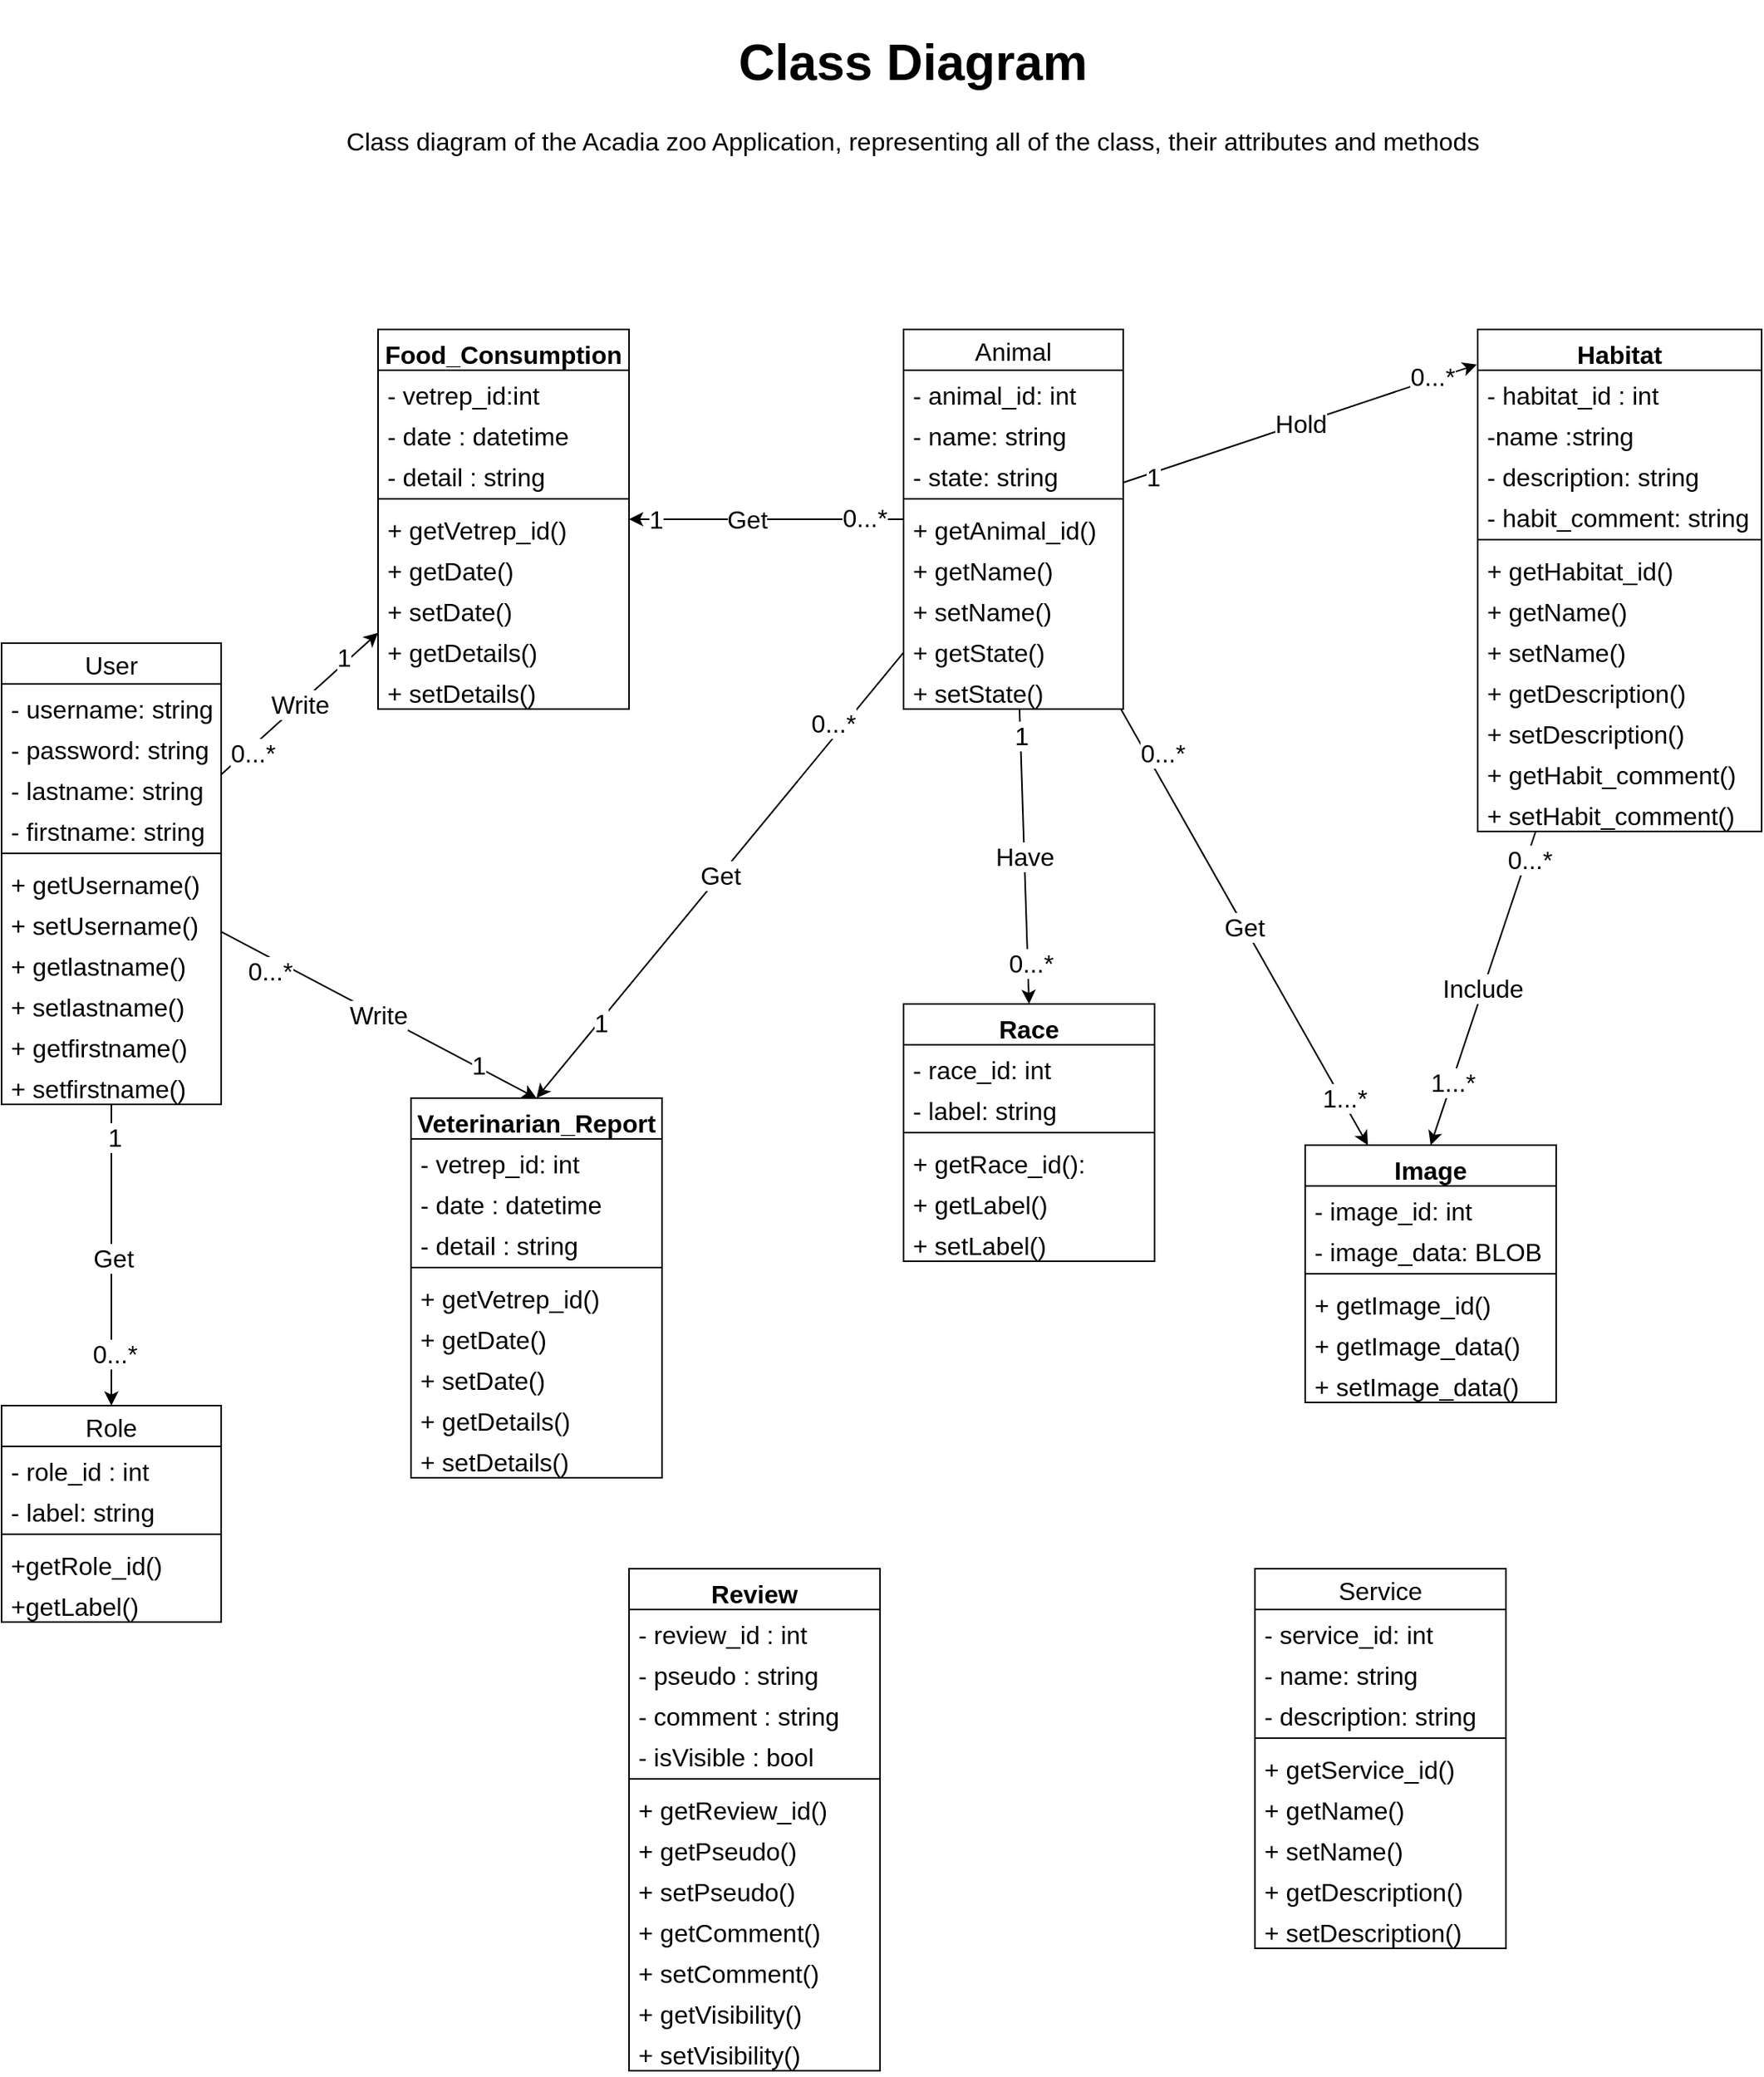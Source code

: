 <mxfile>
    <diagram id="EDCEhyoxelIrrse70MwL" name="Page-1">
        <mxGraphModel dx="1373" dy="917" grid="1" gridSize="10" guides="1" tooltips="1" connect="1" arrows="1" fold="1" page="1" pageScale="1" pageWidth="1169" pageHeight="827" math="0" shadow="0">
            <root>
                <mxCell id="0"/>
                <mxCell id="1" parent="0"/>
                <mxCell id="101" style="edgeStyle=none;html=1;entryX=0.5;entryY=0;entryDx=0;entryDy=0;startArrow=none;startFill=0;endArrow=classic;endFill=1;fontSize=16;" parent="1" source="2" target="14" edge="1">
                    <mxGeometry relative="1" as="geometry"/>
                </mxCell>
                <mxCell id="102" value="&lt;font style=&quot;font-size: 16px;&quot;&gt;Get&lt;/font&gt;" style="edgeLabel;html=1;align=center;verticalAlign=middle;resizable=0;points=[];fontSize=16;" parent="101" vertex="1" connectable="0">
                    <mxGeometry x="0.016" y="1" relative="1" as="geometry">
                        <mxPoint as="offset"/>
                    </mxGeometry>
                </mxCell>
                <mxCell id="124" value="1" style="edgeLabel;html=1;align=center;verticalAlign=middle;resizable=0;points=[];fontSize=16;" parent="101" vertex="1" connectable="0">
                    <mxGeometry x="-0.781" y="2" relative="1" as="geometry">
                        <mxPoint as="offset"/>
                    </mxGeometry>
                </mxCell>
                <mxCell id="125" value="0...*" style="edgeLabel;html=1;align=center;verticalAlign=middle;resizable=0;points=[];fontSize=16;" parent="101" vertex="1" connectable="0">
                    <mxGeometry x="0.649" y="2" relative="1" as="geometry">
                        <mxPoint as="offset"/>
                    </mxGeometry>
                </mxCell>
                <mxCell id="103" value="&lt;font style=&quot;font-size: 16px;&quot;&gt;Write&lt;/font&gt;" style="edgeStyle=none;html=1;entryX=0.5;entryY=0;entryDx=0;entryDy=0;startArrow=none;startFill=0;endArrow=classic;endFill=1;fontSize=16;" parent="1" source="2" target="36" edge="1">
                    <mxGeometry relative="1" as="geometry"/>
                </mxCell>
                <mxCell id="122" value="1" style="edgeLabel;html=1;align=center;verticalAlign=middle;resizable=0;points=[];fontSize=16;" parent="103" vertex="1" connectable="0">
                    <mxGeometry x="0.624" y="1" relative="1" as="geometry">
                        <mxPoint as="offset"/>
                    </mxGeometry>
                </mxCell>
                <mxCell id="123" value="0...*" style="edgeLabel;html=1;align=center;verticalAlign=middle;resizable=0;points=[];fontSize=16;" parent="103" vertex="1" connectable="0">
                    <mxGeometry x="-0.825" y="1" relative="1" as="geometry">
                        <mxPoint x="13" y="16" as="offset"/>
                    </mxGeometry>
                </mxCell>
                <mxCell id="2" value="User" style="swimlane;fontStyle=0;childLayout=stackLayout;horizontal=1;startSize=26;fillColor=none;horizontalStack=0;resizeParent=1;resizeParentMax=0;resizeLast=0;collapsible=1;marginBottom=0;fontSize=16;" parent="1" vertex="1">
                    <mxGeometry x="19" y="420" width="140" height="294" as="geometry"/>
                </mxCell>
                <mxCell id="3" value="- username: string" style="text;strokeColor=none;fillColor=none;align=left;verticalAlign=top;spacingLeft=4;spacingRight=4;overflow=hidden;rotatable=0;points=[[0,0.5],[1,0.5]];portConstraint=eastwest;fontSize=16;" parent="2" vertex="1">
                    <mxGeometry y="26" width="140" height="26" as="geometry"/>
                </mxCell>
                <mxCell id="4" value="- password: string" style="text;strokeColor=none;fillColor=none;align=left;verticalAlign=top;spacingLeft=4;spacingRight=4;overflow=hidden;rotatable=0;points=[[0,0.5],[1,0.5]];portConstraint=eastwest;fontSize=16;" parent="2" vertex="1">
                    <mxGeometry y="52" width="140" height="26" as="geometry"/>
                </mxCell>
                <mxCell id="5" value="- lastname: string" style="text;strokeColor=none;fillColor=none;align=left;verticalAlign=top;spacingLeft=4;spacingRight=4;overflow=hidden;rotatable=0;points=[[0,0.5],[1,0.5]];portConstraint=eastwest;fontSize=16;" parent="2" vertex="1">
                    <mxGeometry y="78" width="140" height="26" as="geometry"/>
                </mxCell>
                <mxCell id="6" value="- firstname: string" style="text;strokeColor=none;fillColor=none;align=left;verticalAlign=top;spacingLeft=4;spacingRight=4;overflow=hidden;rotatable=0;points=[[0,0.5],[1,0.5]];portConstraint=eastwest;fontSize=16;" parent="2" vertex="1">
                    <mxGeometry y="104" width="140" height="26" as="geometry"/>
                </mxCell>
                <mxCell id="7" value="" style="line;strokeWidth=1;fillColor=none;align=left;verticalAlign=middle;spacingTop=-1;spacingLeft=3;spacingRight=3;rotatable=0;labelPosition=right;points=[];portConstraint=eastwest;strokeColor=inherit;fontSize=16;" parent="2" vertex="1">
                    <mxGeometry y="130" width="140" height="8" as="geometry"/>
                </mxCell>
                <mxCell id="8" value="+ getUsername()" style="text;strokeColor=none;fillColor=none;align=left;verticalAlign=top;spacingLeft=4;spacingRight=4;overflow=hidden;rotatable=0;points=[[0,0.5],[1,0.5]];portConstraint=eastwest;fontSize=16;" parent="2" vertex="1">
                    <mxGeometry y="138" width="140" height="26" as="geometry"/>
                </mxCell>
                <mxCell id="9" value="+ setUsername()" style="text;strokeColor=none;fillColor=none;align=left;verticalAlign=top;spacingLeft=4;spacingRight=4;overflow=hidden;rotatable=0;points=[[0,0.5],[1,0.5]];portConstraint=eastwest;fontSize=16;" parent="2" vertex="1">
                    <mxGeometry y="164" width="140" height="26" as="geometry"/>
                </mxCell>
                <mxCell id="10" value="+ getlastname()" style="text;strokeColor=none;fillColor=none;align=left;verticalAlign=top;spacingLeft=4;spacingRight=4;overflow=hidden;rotatable=0;points=[[0,0.5],[1,0.5]];portConstraint=eastwest;fontSize=16;" parent="2" vertex="1">
                    <mxGeometry y="190" width="140" height="26" as="geometry"/>
                </mxCell>
                <mxCell id="11" value="+ setlastname()" style="text;strokeColor=none;fillColor=none;align=left;verticalAlign=top;spacingLeft=4;spacingRight=4;overflow=hidden;rotatable=0;points=[[0,0.5],[1,0.5]];portConstraint=eastwest;fontSize=16;" parent="2" vertex="1">
                    <mxGeometry y="216" width="140" height="26" as="geometry"/>
                </mxCell>
                <mxCell id="12" value="+ getfirstname()" style="text;strokeColor=none;fillColor=none;align=left;verticalAlign=top;spacingLeft=4;spacingRight=4;overflow=hidden;rotatable=0;points=[[0,0.5],[1,0.5]];portConstraint=eastwest;fontSize=16;" parent="2" vertex="1">
                    <mxGeometry y="242" width="140" height="26" as="geometry"/>
                </mxCell>
                <mxCell id="13" value="+ setfirstname()" style="text;strokeColor=none;fillColor=none;align=left;verticalAlign=top;spacingLeft=4;spacingRight=4;overflow=hidden;rotatable=0;points=[[0,0.5],[1,0.5]];portConstraint=eastwest;fontSize=16;" parent="2" vertex="1">
                    <mxGeometry y="268" width="140" height="26" as="geometry"/>
                </mxCell>
                <mxCell id="14" value="Role" style="swimlane;fontStyle=0;childLayout=stackLayout;horizontal=1;startSize=26;fillColor=none;horizontalStack=0;resizeParent=1;resizeParentMax=0;resizeLast=0;collapsible=1;marginBottom=0;fontSize=16;" parent="1" vertex="1">
                    <mxGeometry x="19" y="906" width="140" height="138" as="geometry"/>
                </mxCell>
                <mxCell id="15" value="- role_id : int" style="text;strokeColor=none;fillColor=none;align=left;verticalAlign=top;spacingLeft=4;spacingRight=4;overflow=hidden;rotatable=0;points=[[0,0.5],[1,0.5]];portConstraint=eastwest;fontSize=16;" parent="14" vertex="1">
                    <mxGeometry y="26" width="140" height="26" as="geometry"/>
                </mxCell>
                <mxCell id="16" value="- label: string" style="text;strokeColor=none;fillColor=none;align=left;verticalAlign=top;spacingLeft=4;spacingRight=4;overflow=hidden;rotatable=0;points=[[0,0.5],[1,0.5]];portConstraint=eastwest;fontSize=16;" parent="14" vertex="1">
                    <mxGeometry y="52" width="140" height="26" as="geometry"/>
                </mxCell>
                <mxCell id="18" value="" style="line;strokeWidth=1;fillColor=none;align=left;verticalAlign=middle;spacingTop=-1;spacingLeft=3;spacingRight=3;rotatable=0;labelPosition=right;points=[];portConstraint=eastwest;strokeColor=inherit;fontSize=16;" parent="14" vertex="1">
                    <mxGeometry y="78" width="140" height="8" as="geometry"/>
                </mxCell>
                <mxCell id="30" value="+getRole_id()" style="text;strokeColor=none;fillColor=none;align=left;verticalAlign=top;spacingLeft=4;spacingRight=4;overflow=hidden;rotatable=0;points=[[0,0.5],[1,0.5]];portConstraint=eastwest;fontSize=16;" parent="14" vertex="1">
                    <mxGeometry y="86" width="140" height="26" as="geometry"/>
                </mxCell>
                <mxCell id="19" value="+getLabel()" style="text;strokeColor=none;fillColor=none;align=left;verticalAlign=top;spacingLeft=4;spacingRight=4;overflow=hidden;rotatable=0;points=[[0,0.5],[1,0.5]];portConstraint=eastwest;fontSize=16;" parent="14" vertex="1">
                    <mxGeometry y="112" width="140" height="26" as="geometry"/>
                </mxCell>
                <mxCell id="20" value="Service" style="swimlane;fontStyle=0;childLayout=stackLayout;horizontal=1;startSize=26;fillColor=none;horizontalStack=0;resizeParent=1;resizeParentMax=0;resizeLast=0;collapsible=1;marginBottom=0;fontSize=16;" parent="1" vertex="1">
                    <mxGeometry x="818" y="1010" width="160" height="242" as="geometry"/>
                </mxCell>
                <mxCell id="21" value="- service_id: int" style="text;strokeColor=none;fillColor=none;align=left;verticalAlign=top;spacingLeft=4;spacingRight=4;overflow=hidden;rotatable=0;points=[[0,0.5],[1,0.5]];portConstraint=eastwest;fontSize=16;" parent="20" vertex="1">
                    <mxGeometry y="26" width="160" height="26" as="geometry"/>
                </mxCell>
                <mxCell id="22" value="- name: string" style="text;strokeColor=none;fillColor=none;align=left;verticalAlign=top;spacingLeft=4;spacingRight=4;overflow=hidden;rotatable=0;points=[[0,0.5],[1,0.5]];portConstraint=eastwest;fontSize=16;" parent="20" vertex="1">
                    <mxGeometry y="52" width="160" height="26" as="geometry"/>
                </mxCell>
                <mxCell id="23" value="- description: string" style="text;strokeColor=none;fillColor=none;align=left;verticalAlign=top;spacingLeft=4;spacingRight=4;overflow=hidden;rotatable=0;points=[[0,0.5],[1,0.5]];portConstraint=eastwest;fontSize=16;" parent="20" vertex="1">
                    <mxGeometry y="78" width="160" height="26" as="geometry"/>
                </mxCell>
                <mxCell id="24" value="" style="line;strokeWidth=1;fillColor=none;align=left;verticalAlign=middle;spacingTop=-1;spacingLeft=3;spacingRight=3;rotatable=0;labelPosition=right;points=[];portConstraint=eastwest;strokeColor=inherit;fontSize=16;" parent="20" vertex="1">
                    <mxGeometry y="104" width="160" height="8" as="geometry"/>
                </mxCell>
                <mxCell id="29" value="+ getService_id()" style="text;strokeColor=none;fillColor=none;align=left;verticalAlign=top;spacingLeft=4;spacingRight=4;overflow=hidden;rotatable=0;points=[[0,0.5],[1,0.5]];portConstraint=eastwest;fontSize=16;" parent="20" vertex="1">
                    <mxGeometry y="112" width="160" height="26" as="geometry"/>
                </mxCell>
                <mxCell id="25" value="+ getName()" style="text;strokeColor=none;fillColor=none;align=left;verticalAlign=top;spacingLeft=4;spacingRight=4;overflow=hidden;rotatable=0;points=[[0,0.5],[1,0.5]];portConstraint=eastwest;fontSize=16;" parent="20" vertex="1">
                    <mxGeometry y="138" width="160" height="26" as="geometry"/>
                </mxCell>
                <mxCell id="26" value="+ setName()" style="text;strokeColor=none;fillColor=none;align=left;verticalAlign=top;spacingLeft=4;spacingRight=4;overflow=hidden;rotatable=0;points=[[0,0.5],[1,0.5]];portConstraint=eastwest;fontSize=16;" parent="20" vertex="1">
                    <mxGeometry y="164" width="160" height="26" as="geometry"/>
                </mxCell>
                <mxCell id="27" value="+ getDescription()" style="text;strokeColor=none;fillColor=none;align=left;verticalAlign=top;spacingLeft=4;spacingRight=4;overflow=hidden;rotatable=0;points=[[0,0.5],[1,0.5]];portConstraint=eastwest;fontSize=16;" parent="20" vertex="1">
                    <mxGeometry y="190" width="160" height="26" as="geometry"/>
                </mxCell>
                <mxCell id="28" value="+ setDescription()" style="text;strokeColor=none;fillColor=none;align=left;verticalAlign=top;spacingLeft=4;spacingRight=4;overflow=hidden;rotatable=0;points=[[0,0.5],[1,0.5]];portConstraint=eastwest;fontSize=16;" parent="20" vertex="1">
                    <mxGeometry y="216" width="160" height="26" as="geometry"/>
                </mxCell>
                <mxCell id="104" value="&lt;font style=&quot;font-size: 16px;&quot;&gt;Get&lt;/font&gt;" style="edgeStyle=none;html=1;entryX=0.5;entryY=0;entryDx=0;entryDy=0;startArrow=none;startFill=0;endArrow=classic;endFill=1;fontSize=16;" parent="1" source="32" target="36" edge="1">
                    <mxGeometry relative="1" as="geometry"/>
                </mxCell>
                <mxCell id="120" value="1" style="edgeLabel;html=1;align=center;verticalAlign=middle;resizable=0;points=[];fontSize=16;" parent="104" vertex="1" connectable="0">
                    <mxGeometry x="0.714" y="4" relative="1" as="geometry">
                        <mxPoint x="4" y="-10" as="offset"/>
                    </mxGeometry>
                </mxCell>
                <mxCell id="121" value="0...*" style="edgeLabel;html=1;align=center;verticalAlign=middle;resizable=0;points=[];fontSize=16;" parent="104" vertex="1" connectable="0">
                    <mxGeometry x="-0.683" relative="1" as="geometry">
                        <mxPoint x="-8" as="offset"/>
                    </mxGeometry>
                </mxCell>
                <mxCell id="105" value="Have" style="edgeStyle=none;html=1;entryX=0.5;entryY=0;entryDx=0;entryDy=0;fontSize=16;startArrow=none;startFill=0;endArrow=classic;endFill=1;" parent="1" source="32" target="53" edge="1">
                    <mxGeometry relative="1" as="geometry"/>
                </mxCell>
                <mxCell id="111" value="0...*" style="edgeLabel;html=1;align=center;verticalAlign=middle;resizable=0;points=[];fontSize=16;" parent="105" vertex="1" connectable="0">
                    <mxGeometry x="0.822" y="1" relative="1" as="geometry">
                        <mxPoint y="-10" as="offset"/>
                    </mxGeometry>
                </mxCell>
                <mxCell id="112" value="1" style="edgeLabel;html=1;align=center;verticalAlign=middle;resizable=0;points=[];fontSize=16;" parent="105" vertex="1" connectable="0">
                    <mxGeometry x="-0.88" relative="1" as="geometry">
                        <mxPoint y="5" as="offset"/>
                    </mxGeometry>
                </mxCell>
                <mxCell id="107" value="Hold" style="edgeStyle=none;html=1;entryX=-0.003;entryY=0.07;entryDx=0;entryDy=0;entryPerimeter=0;fontSize=16;startArrow=none;startFill=0;endArrow=classic;endFill=1;" parent="1" source="32" target="65" edge="1">
                    <mxGeometry relative="1" as="geometry"/>
                </mxCell>
                <mxCell id="113" value="0...*" style="edgeLabel;html=1;align=center;verticalAlign=middle;resizable=0;points=[];fontSize=16;" parent="107" vertex="1" connectable="0">
                    <mxGeometry x="0.821" y="-1" relative="1" as="geometry">
                        <mxPoint x="-9" as="offset"/>
                    </mxGeometry>
                </mxCell>
                <mxCell id="114" value="1" style="edgeLabel;html=1;align=center;verticalAlign=middle;resizable=0;points=[];fontSize=16;" parent="107" vertex="1" connectable="0">
                    <mxGeometry x="-0.863" y="-5" relative="1" as="geometry">
                        <mxPoint x="2" y="-3" as="offset"/>
                    </mxGeometry>
                </mxCell>
                <mxCell id="109" value="Get" style="edgeStyle=none;html=1;entryX=0.25;entryY=0;entryDx=0;entryDy=0;fontSize=16;startArrow=none;startFill=0;endArrow=classic;endFill=1;" parent="1" source="32" target="81" edge="1">
                    <mxGeometry relative="1" as="geometry"/>
                </mxCell>
                <mxCell id="118" value="0...*" style="edgeLabel;html=1;align=center;verticalAlign=middle;resizable=0;points=[];fontSize=16;" parent="109" vertex="1" connectable="0">
                    <mxGeometry x="-0.885" y="1" relative="1" as="geometry">
                        <mxPoint x="16" y="12" as="offset"/>
                    </mxGeometry>
                </mxCell>
                <mxCell id="119" value="1...*" style="edgeLabel;html=1;align=center;verticalAlign=middle;resizable=0;points=[];fontSize=16;" parent="109" vertex="1" connectable="0">
                    <mxGeometry x="0.664" y="-2" relative="1" as="geometry">
                        <mxPoint x="13" y="15" as="offset"/>
                    </mxGeometry>
                </mxCell>
                <mxCell id="32" value="Animal" style="swimlane;fontStyle=0;childLayout=stackLayout;horizontal=1;startSize=26;fillColor=none;horizontalStack=0;resizeParent=1;resizeParentMax=0;resizeLast=0;collapsible=1;marginBottom=0;fontSize=16;" parent="1" vertex="1">
                    <mxGeometry x="594" y="220" width="140" height="242" as="geometry"/>
                </mxCell>
                <mxCell id="33" value="- animal_id: int" style="text;strokeColor=none;fillColor=none;align=left;verticalAlign=top;spacingLeft=4;spacingRight=4;overflow=hidden;rotatable=0;points=[[0,0.5],[1,0.5]];portConstraint=eastwest;fontSize=16;" parent="32" vertex="1">
                    <mxGeometry y="26" width="140" height="26" as="geometry"/>
                </mxCell>
                <mxCell id="34" value="- name: string" style="text;strokeColor=none;fillColor=none;align=left;verticalAlign=top;spacingLeft=4;spacingRight=4;overflow=hidden;rotatable=0;points=[[0,0.5],[1,0.5]];portConstraint=eastwest;fontSize=16;" parent="32" vertex="1">
                    <mxGeometry y="52" width="140" height="26" as="geometry"/>
                </mxCell>
                <mxCell id="35" value="- state: string" style="text;strokeColor=none;fillColor=none;align=left;verticalAlign=top;spacingLeft=4;spacingRight=4;overflow=hidden;rotatable=0;points=[[0,0.5],[1,0.5]];portConstraint=eastwest;fontSize=16;" parent="32" vertex="1">
                    <mxGeometry y="78" width="140" height="26" as="geometry"/>
                </mxCell>
                <mxCell id="40" value="" style="line;strokeWidth=1;fillColor=none;align=left;verticalAlign=middle;spacingTop=-1;spacingLeft=3;spacingRight=3;rotatable=0;labelPosition=right;points=[];portConstraint=eastwest;strokeColor=inherit;fontSize=16;" parent="32" vertex="1">
                    <mxGeometry y="104" width="140" height="8" as="geometry"/>
                </mxCell>
                <mxCell id="41" value="+ getAnimal_id()" style="text;strokeColor=none;fillColor=none;align=left;verticalAlign=top;spacingLeft=4;spacingRight=4;overflow=hidden;rotatable=0;points=[[0,0.5],[1,0.5]];portConstraint=eastwest;fontSize=16;" parent="32" vertex="1">
                    <mxGeometry y="112" width="140" height="26" as="geometry"/>
                </mxCell>
                <mxCell id="42" value="+ getName()" style="text;strokeColor=none;fillColor=none;align=left;verticalAlign=top;spacingLeft=4;spacingRight=4;overflow=hidden;rotatable=0;points=[[0,0.5],[1,0.5]];portConstraint=eastwest;fontSize=16;" parent="32" vertex="1">
                    <mxGeometry y="138" width="140" height="26" as="geometry"/>
                </mxCell>
                <mxCell id="43" value="+ setName()" style="text;strokeColor=none;fillColor=none;align=left;verticalAlign=top;spacingLeft=4;spacingRight=4;overflow=hidden;rotatable=0;points=[[0,0.5],[1,0.5]];portConstraint=eastwest;fontSize=16;" parent="32" vertex="1">
                    <mxGeometry y="164" width="140" height="26" as="geometry"/>
                </mxCell>
                <mxCell id="44" value="+ getState()" style="text;strokeColor=none;fillColor=none;align=left;verticalAlign=top;spacingLeft=4;spacingRight=4;overflow=hidden;rotatable=0;points=[[0,0.5],[1,0.5]];portConstraint=eastwest;fontSize=16;" parent="32" vertex="1">
                    <mxGeometry y="190" width="140" height="26" as="geometry"/>
                </mxCell>
                <mxCell id="45" value="+ setState()" style="text;strokeColor=none;fillColor=none;align=left;verticalAlign=top;spacingLeft=4;spacingRight=4;overflow=hidden;rotatable=0;points=[[0,0.5],[1,0.5]];portConstraint=eastwest;fontSize=16;" parent="32" vertex="1">
                    <mxGeometry y="216" width="140" height="26" as="geometry"/>
                </mxCell>
                <mxCell id="36" value="Veterinarian_Report" style="swimlane;fontStyle=1;align=center;verticalAlign=top;childLayout=stackLayout;horizontal=1;startSize=26;horizontalStack=0;resizeParent=1;resizeParentMax=0;resizeLast=0;collapsible=1;marginBottom=0;fontSize=16;" parent="1" vertex="1">
                    <mxGeometry x="280" y="710" width="160" height="242" as="geometry"/>
                </mxCell>
                <mxCell id="37" value="- vetrep_id: int" style="text;strokeColor=none;fillColor=none;align=left;verticalAlign=top;spacingLeft=4;spacingRight=4;overflow=hidden;rotatable=0;points=[[0,0.5],[1,0.5]];portConstraint=eastwest;fontSize=16;" parent="36" vertex="1">
                    <mxGeometry y="26" width="160" height="26" as="geometry"/>
                </mxCell>
                <mxCell id="46" value="- date : datetime" style="text;strokeColor=none;fillColor=none;align=left;verticalAlign=top;spacingLeft=4;spacingRight=4;overflow=hidden;rotatable=0;points=[[0,0.5],[1,0.5]];portConstraint=eastwest;fontSize=16;" parent="36" vertex="1">
                    <mxGeometry y="52" width="160" height="26" as="geometry"/>
                </mxCell>
                <mxCell id="47" value="- detail : string" style="text;strokeColor=none;fillColor=none;align=left;verticalAlign=top;spacingLeft=4;spacingRight=4;overflow=hidden;rotatable=0;points=[[0,0.5],[1,0.5]];portConstraint=eastwest;fontSize=16;" parent="36" vertex="1">
                    <mxGeometry y="78" width="160" height="26" as="geometry"/>
                </mxCell>
                <mxCell id="38" value="" style="line;strokeWidth=1;fillColor=none;align=left;verticalAlign=middle;spacingTop=-1;spacingLeft=3;spacingRight=3;rotatable=0;labelPosition=right;points=[];portConstraint=eastwest;strokeColor=inherit;fontSize=16;" parent="36" vertex="1">
                    <mxGeometry y="104" width="160" height="8" as="geometry"/>
                </mxCell>
                <mxCell id="39" value="+ getVetrep_id()" style="text;strokeColor=none;fillColor=none;align=left;verticalAlign=top;spacingLeft=4;spacingRight=4;overflow=hidden;rotatable=0;points=[[0,0.5],[1,0.5]];portConstraint=eastwest;fontSize=16;" parent="36" vertex="1">
                    <mxGeometry y="112" width="160" height="26" as="geometry"/>
                </mxCell>
                <mxCell id="48" value="+ getDate()" style="text;strokeColor=none;fillColor=none;align=left;verticalAlign=top;spacingLeft=4;spacingRight=4;overflow=hidden;rotatable=0;points=[[0,0.5],[1,0.5]];portConstraint=eastwest;fontSize=16;" parent="36" vertex="1">
                    <mxGeometry y="138" width="160" height="26" as="geometry"/>
                </mxCell>
                <mxCell id="49" value="+ setDate()" style="text;strokeColor=none;fillColor=none;align=left;verticalAlign=top;spacingLeft=4;spacingRight=4;overflow=hidden;rotatable=0;points=[[0,0.5],[1,0.5]];portConstraint=eastwest;fontSize=16;" parent="36" vertex="1">
                    <mxGeometry y="164" width="160" height="26" as="geometry"/>
                </mxCell>
                <mxCell id="50" value="+ getDetails()" style="text;strokeColor=none;fillColor=none;align=left;verticalAlign=top;spacingLeft=4;spacingRight=4;overflow=hidden;rotatable=0;points=[[0,0.5],[1,0.5]];portConstraint=eastwest;fontSize=16;" parent="36" vertex="1">
                    <mxGeometry y="190" width="160" height="26" as="geometry"/>
                </mxCell>
                <mxCell id="51" value="+ setDetails()" style="text;strokeColor=none;fillColor=none;align=left;verticalAlign=top;spacingLeft=4;spacingRight=4;overflow=hidden;rotatable=0;points=[[0,0.5],[1,0.5]];portConstraint=eastwest;fontSize=16;" parent="36" vertex="1">
                    <mxGeometry y="216" width="160" height="26" as="geometry"/>
                </mxCell>
                <mxCell id="53" value="Race" style="swimlane;fontStyle=1;align=center;verticalAlign=top;childLayout=stackLayout;horizontal=1;startSize=26;horizontalStack=0;resizeParent=1;resizeParentMax=0;resizeLast=0;collapsible=1;marginBottom=0;fontSize=16;" parent="1" vertex="1">
                    <mxGeometry x="594" y="650" width="160" height="164" as="geometry"/>
                </mxCell>
                <mxCell id="54" value="- race_id: int" style="text;strokeColor=none;fillColor=none;align=left;verticalAlign=top;spacingLeft=4;spacingRight=4;overflow=hidden;rotatable=0;points=[[0,0.5],[1,0.5]];portConstraint=eastwest;fontSize=16;" parent="53" vertex="1">
                    <mxGeometry y="26" width="160" height="26" as="geometry"/>
                </mxCell>
                <mxCell id="57" value="- label: string" style="text;strokeColor=none;fillColor=none;align=left;verticalAlign=top;spacingLeft=4;spacingRight=4;overflow=hidden;rotatable=0;points=[[0,0.5],[1,0.5]];portConstraint=eastwest;fontSize=16;" parent="53" vertex="1">
                    <mxGeometry y="52" width="160" height="26" as="geometry"/>
                </mxCell>
                <mxCell id="55" value="" style="line;strokeWidth=1;fillColor=none;align=left;verticalAlign=middle;spacingTop=-1;spacingLeft=3;spacingRight=3;rotatable=0;labelPosition=right;points=[];portConstraint=eastwest;strokeColor=inherit;fontSize=16;" parent="53" vertex="1">
                    <mxGeometry y="78" width="160" height="8" as="geometry"/>
                </mxCell>
                <mxCell id="56" value="+ getRace_id(): " style="text;strokeColor=none;fillColor=none;align=left;verticalAlign=top;spacingLeft=4;spacingRight=4;overflow=hidden;rotatable=0;points=[[0,0.5],[1,0.5]];portConstraint=eastwest;fontSize=16;" parent="53" vertex="1">
                    <mxGeometry y="86" width="160" height="26" as="geometry"/>
                </mxCell>
                <mxCell id="58" value="+ getLabel()" style="text;strokeColor=none;fillColor=none;align=left;verticalAlign=top;spacingLeft=4;spacingRight=4;overflow=hidden;rotatable=0;points=[[0,0.5],[1,0.5]];portConstraint=eastwest;fontSize=16;" parent="53" vertex="1">
                    <mxGeometry y="112" width="160" height="26" as="geometry"/>
                </mxCell>
                <mxCell id="59" value="+ setLabel()" style="text;strokeColor=none;fillColor=none;align=left;verticalAlign=top;spacingLeft=4;spacingRight=4;overflow=hidden;rotatable=0;points=[[0,0.5],[1,0.5]];portConstraint=eastwest;fontSize=16;" parent="53" vertex="1">
                    <mxGeometry y="138" width="160" height="26" as="geometry"/>
                </mxCell>
                <mxCell id="110" value="Include" style="edgeStyle=none;html=1;entryX=0.5;entryY=0;entryDx=0;entryDy=0;fontSize=16;startArrow=none;startFill=0;endArrow=classic;endFill=1;" parent="1" source="65" target="81" edge="1">
                    <mxGeometry relative="1" as="geometry"/>
                </mxCell>
                <mxCell id="115" value="1...*" style="edgeLabel;html=1;align=center;verticalAlign=middle;resizable=0;points=[];fontSize=16;" parent="110" vertex="1" connectable="0">
                    <mxGeometry x="0.697" y="-1" relative="1" as="geometry">
                        <mxPoint x="5" y="-10" as="offset"/>
                    </mxGeometry>
                </mxCell>
                <mxCell id="117" value="0...*" style="edgeLabel;html=1;align=center;verticalAlign=middle;resizable=0;points=[];fontSize=16;" parent="110" vertex="1" connectable="0">
                    <mxGeometry x="-0.826" y="2" relative="1" as="geometry">
                        <mxPoint as="offset"/>
                    </mxGeometry>
                </mxCell>
                <mxCell id="65" value="Habitat" style="swimlane;fontStyle=1;align=center;verticalAlign=top;childLayout=stackLayout;horizontal=1;startSize=26;horizontalStack=0;resizeParent=1;resizeParentMax=0;resizeLast=0;collapsible=1;marginBottom=0;fontSize=16;" parent="1" vertex="1">
                    <mxGeometry x="960" y="220" width="181" height="320" as="geometry"/>
                </mxCell>
                <mxCell id="66" value="- habitat_id : int" style="text;strokeColor=none;fillColor=none;align=left;verticalAlign=top;spacingLeft=4;spacingRight=4;overflow=hidden;rotatable=0;points=[[0,0.5],[1,0.5]];portConstraint=eastwest;fontSize=16;" parent="65" vertex="1">
                    <mxGeometry y="26" width="181" height="26" as="geometry"/>
                </mxCell>
                <mxCell id="70" value="-name :string" style="text;strokeColor=none;fillColor=none;align=left;verticalAlign=top;spacingLeft=4;spacingRight=4;overflow=hidden;rotatable=0;points=[[0,0.5],[1,0.5]];portConstraint=eastwest;fontSize=16;" parent="65" vertex="1">
                    <mxGeometry y="52" width="181" height="26" as="geometry"/>
                </mxCell>
                <mxCell id="69" value="- description: string" style="text;strokeColor=none;fillColor=none;align=left;verticalAlign=top;spacingLeft=4;spacingRight=4;overflow=hidden;rotatable=0;points=[[0,0.5],[1,0.5]];portConstraint=eastwest;fontSize=16;" parent="65" vertex="1">
                    <mxGeometry y="78" width="181" height="26" as="geometry"/>
                </mxCell>
                <mxCell id="71" value="- habit_comment: string" style="text;strokeColor=none;fillColor=none;align=left;verticalAlign=top;spacingLeft=4;spacingRight=4;overflow=hidden;rotatable=0;points=[[0,0.5],[1,0.5]];portConstraint=eastwest;fontSize=16;" parent="65" vertex="1">
                    <mxGeometry y="104" width="181" height="26" as="geometry"/>
                </mxCell>
                <mxCell id="67" value="" style="line;strokeWidth=1;fillColor=none;align=left;verticalAlign=middle;spacingTop=-1;spacingLeft=3;spacingRight=3;rotatable=0;labelPosition=right;points=[];portConstraint=eastwest;strokeColor=inherit;fontSize=16;" parent="65" vertex="1">
                    <mxGeometry y="130" width="181" height="8" as="geometry"/>
                </mxCell>
                <mxCell id="68" value="+ getHabitat_id()" style="text;strokeColor=none;fillColor=none;align=left;verticalAlign=top;spacingLeft=4;spacingRight=4;overflow=hidden;rotatable=0;points=[[0,0.5],[1,0.5]];portConstraint=eastwest;fontSize=16;" parent="65" vertex="1">
                    <mxGeometry y="138" width="181" height="26" as="geometry"/>
                </mxCell>
                <mxCell id="72" value="+ getName()" style="text;strokeColor=none;fillColor=none;align=left;verticalAlign=top;spacingLeft=4;spacingRight=4;overflow=hidden;rotatable=0;points=[[0,0.5],[1,0.5]];portConstraint=eastwest;fontSize=16;" parent="65" vertex="1">
                    <mxGeometry y="164" width="181" height="26" as="geometry"/>
                </mxCell>
                <mxCell id="73" value="+ setName()" style="text;strokeColor=none;fillColor=none;align=left;verticalAlign=top;spacingLeft=4;spacingRight=4;overflow=hidden;rotatable=0;points=[[0,0.5],[1,0.5]];portConstraint=eastwest;fontSize=16;" parent="65" vertex="1">
                    <mxGeometry y="190" width="181" height="26" as="geometry"/>
                </mxCell>
                <mxCell id="75" value="+ getDescription()" style="text;strokeColor=none;fillColor=none;align=left;verticalAlign=top;spacingLeft=4;spacingRight=4;overflow=hidden;rotatable=0;points=[[0,0.5],[1,0.5]];portConstraint=eastwest;fontSize=16;" parent="65" vertex="1">
                    <mxGeometry y="216" width="181" height="26" as="geometry"/>
                </mxCell>
                <mxCell id="77" value="+ setDescription()" style="text;strokeColor=none;fillColor=none;align=left;verticalAlign=top;spacingLeft=4;spacingRight=4;overflow=hidden;rotatable=0;points=[[0,0.5],[1,0.5]];portConstraint=eastwest;fontSize=16;" parent="65" vertex="1">
                    <mxGeometry y="242" width="181" height="26" as="geometry"/>
                </mxCell>
                <mxCell id="76" value="+ getHabit_comment()" style="text;strokeColor=none;fillColor=none;align=left;verticalAlign=top;spacingLeft=4;spacingRight=4;overflow=hidden;rotatable=0;points=[[0,0.5],[1,0.5]];portConstraint=eastwest;fontSize=16;" parent="65" vertex="1">
                    <mxGeometry y="268" width="181" height="26" as="geometry"/>
                </mxCell>
                <mxCell id="79" value="+ setHabit_comment()" style="text;strokeColor=none;fillColor=none;align=left;verticalAlign=top;spacingLeft=4;spacingRight=4;overflow=hidden;rotatable=0;points=[[0,0.5],[1,0.5]];portConstraint=eastwest;fontSize=16;" parent="65" vertex="1">
                    <mxGeometry y="294" width="181" height="26" as="geometry"/>
                </mxCell>
                <mxCell id="81" value="Image" style="swimlane;fontStyle=1;align=center;verticalAlign=top;childLayout=stackLayout;horizontal=1;startSize=26;horizontalStack=0;resizeParent=1;resizeParentMax=0;resizeLast=0;collapsible=1;marginBottom=0;fontSize=16;" parent="1" vertex="1">
                    <mxGeometry x="850" y="740" width="160" height="164" as="geometry"/>
                </mxCell>
                <mxCell id="82" value="- image_id: int" style="text;strokeColor=none;fillColor=none;align=left;verticalAlign=top;spacingLeft=4;spacingRight=4;overflow=hidden;rotatable=0;points=[[0,0.5],[1,0.5]];portConstraint=eastwest;fontSize=16;" parent="81" vertex="1">
                    <mxGeometry y="26" width="160" height="26" as="geometry"/>
                </mxCell>
                <mxCell id="85" value="- image_data: BLOB" style="text;strokeColor=none;fillColor=none;align=left;verticalAlign=top;spacingLeft=4;spacingRight=4;overflow=hidden;rotatable=0;points=[[0,0.5],[1,0.5]];portConstraint=eastwest;fontSize=16;" parent="81" vertex="1">
                    <mxGeometry y="52" width="160" height="26" as="geometry"/>
                </mxCell>
                <mxCell id="83" value="" style="line;strokeWidth=1;fillColor=none;align=left;verticalAlign=middle;spacingTop=-1;spacingLeft=3;spacingRight=3;rotatable=0;labelPosition=right;points=[];portConstraint=eastwest;strokeColor=inherit;fontSize=16;" parent="81" vertex="1">
                    <mxGeometry y="78" width="160" height="8" as="geometry"/>
                </mxCell>
                <mxCell id="84" value="+ getImage_id()" style="text;strokeColor=none;fillColor=none;align=left;verticalAlign=top;spacingLeft=4;spacingRight=4;overflow=hidden;rotatable=0;points=[[0,0.5],[1,0.5]];portConstraint=eastwest;fontSize=16;" parent="81" vertex="1">
                    <mxGeometry y="86" width="160" height="26" as="geometry"/>
                </mxCell>
                <mxCell id="86" value="+ getImage_data()" style="text;strokeColor=none;fillColor=none;align=left;verticalAlign=top;spacingLeft=4;spacingRight=4;overflow=hidden;rotatable=0;points=[[0,0.5],[1,0.5]];portConstraint=eastwest;fontSize=16;" parent="81" vertex="1">
                    <mxGeometry y="112" width="160" height="26" as="geometry"/>
                </mxCell>
                <mxCell id="87" value="+ setImage_data()" style="text;strokeColor=none;fillColor=none;align=left;verticalAlign=top;spacingLeft=4;spacingRight=4;overflow=hidden;rotatable=0;points=[[0,0.5],[1,0.5]];portConstraint=eastwest;fontSize=16;" parent="81" vertex="1">
                    <mxGeometry y="138" width="160" height="26" as="geometry"/>
                </mxCell>
                <mxCell id="88" value="Review" style="swimlane;fontStyle=1;align=center;verticalAlign=top;childLayout=stackLayout;horizontal=1;startSize=26;horizontalStack=0;resizeParent=1;resizeParentMax=0;resizeLast=0;collapsible=1;marginBottom=0;fontSize=16;" parent="1" vertex="1">
                    <mxGeometry x="419" y="1010" width="160" height="320" as="geometry"/>
                </mxCell>
                <mxCell id="89" value="- review_id : int" style="text;strokeColor=none;fillColor=none;align=left;verticalAlign=top;spacingLeft=4;spacingRight=4;overflow=hidden;rotatable=0;points=[[0,0.5],[1,0.5]];portConstraint=eastwest;fontSize=16;" parent="88" vertex="1">
                    <mxGeometry y="26" width="160" height="26" as="geometry"/>
                </mxCell>
                <mxCell id="92" value="- pseudo : string" style="text;strokeColor=none;fillColor=none;align=left;verticalAlign=top;spacingLeft=4;spacingRight=4;overflow=hidden;rotatable=0;points=[[0,0.5],[1,0.5]];portConstraint=eastwest;fontSize=16;" parent="88" vertex="1">
                    <mxGeometry y="52" width="160" height="26" as="geometry"/>
                </mxCell>
                <mxCell id="93" value="- comment : string" style="text;strokeColor=none;fillColor=none;align=left;verticalAlign=top;spacingLeft=4;spacingRight=4;overflow=hidden;rotatable=0;points=[[0,0.5],[1,0.5]];portConstraint=eastwest;fontSize=16;" parent="88" vertex="1">
                    <mxGeometry y="78" width="160" height="26" as="geometry"/>
                </mxCell>
                <mxCell id="94" value="- isVisible : bool" style="text;strokeColor=none;fillColor=none;align=left;verticalAlign=top;spacingLeft=4;spacingRight=4;overflow=hidden;rotatable=0;points=[[0,0.5],[1,0.5]];portConstraint=eastwest;fontSize=16;" parent="88" vertex="1">
                    <mxGeometry y="104" width="160" height="26" as="geometry"/>
                </mxCell>
                <mxCell id="90" value="" style="line;strokeWidth=1;fillColor=none;align=left;verticalAlign=middle;spacingTop=-1;spacingLeft=3;spacingRight=3;rotatable=0;labelPosition=right;points=[];portConstraint=eastwest;strokeColor=inherit;fontSize=16;" parent="88" vertex="1">
                    <mxGeometry y="130" width="160" height="8" as="geometry"/>
                </mxCell>
                <mxCell id="91" value="+ getReview_id()" style="text;strokeColor=none;fillColor=none;align=left;verticalAlign=top;spacingLeft=4;spacingRight=4;overflow=hidden;rotatable=0;points=[[0,0.5],[1,0.5]];portConstraint=eastwest;fontSize=16;" parent="88" vertex="1">
                    <mxGeometry y="138" width="160" height="26" as="geometry"/>
                </mxCell>
                <mxCell id="95" value="+ getPseudo()" style="text;strokeColor=none;fillColor=none;align=left;verticalAlign=top;spacingLeft=4;spacingRight=4;overflow=hidden;rotatable=0;points=[[0,0.5],[1,0.5]];portConstraint=eastwest;fontSize=16;" parent="88" vertex="1">
                    <mxGeometry y="164" width="160" height="26" as="geometry"/>
                </mxCell>
                <mxCell id="96" value="+ setPseudo()" style="text;strokeColor=none;fillColor=none;align=left;verticalAlign=top;spacingLeft=4;spacingRight=4;overflow=hidden;rotatable=0;points=[[0,0.5],[1,0.5]];portConstraint=eastwest;fontSize=16;" parent="88" vertex="1">
                    <mxGeometry y="190" width="160" height="26" as="geometry"/>
                </mxCell>
                <mxCell id="97" value="+ getComment()" style="text;strokeColor=none;fillColor=none;align=left;verticalAlign=top;spacingLeft=4;spacingRight=4;overflow=hidden;rotatable=0;points=[[0,0.5],[1,0.5]];portConstraint=eastwest;fontSize=16;" parent="88" vertex="1">
                    <mxGeometry y="216" width="160" height="26" as="geometry"/>
                </mxCell>
                <mxCell id="98" value="+ setComment()" style="text;strokeColor=none;fillColor=none;align=left;verticalAlign=top;spacingLeft=4;spacingRight=4;overflow=hidden;rotatable=0;points=[[0,0.5],[1,0.5]];portConstraint=eastwest;fontSize=16;" parent="88" vertex="1">
                    <mxGeometry y="242" width="160" height="26" as="geometry"/>
                </mxCell>
                <mxCell id="99" value="+ getVisibility()" style="text;strokeColor=none;fillColor=none;align=left;verticalAlign=top;spacingLeft=4;spacingRight=4;overflow=hidden;rotatable=0;points=[[0,0.5],[1,0.5]];portConstraint=eastwest;fontSize=16;" parent="88" vertex="1">
                    <mxGeometry y="268" width="160" height="26" as="geometry"/>
                </mxCell>
                <mxCell id="100" value="+ setVisibility()" style="text;strokeColor=none;fillColor=none;align=left;verticalAlign=top;spacingLeft=4;spacingRight=4;overflow=hidden;rotatable=0;points=[[0,0.5],[1,0.5]];portConstraint=eastwest;fontSize=16;" parent="88" vertex="1">
                    <mxGeometry y="294" width="160" height="26" as="geometry"/>
                </mxCell>
                <mxCell id="140" value="&lt;font style=&quot;font-size: 16px;&quot;&gt;Get&lt;/font&gt;" style="edgeStyle=none;html=1;endArrow=none;endFill=0;startArrow=classic;startFill=1;" edge="1" parent="1" source="126" target="32">
                    <mxGeometry x="-0.142" relative="1" as="geometry">
                        <mxPoint as="offset"/>
                    </mxGeometry>
                </mxCell>
                <mxCell id="144" value="1" style="edgeLabel;html=1;align=center;verticalAlign=middle;resizable=0;points=[];fontSize=16;" vertex="1" connectable="0" parent="140">
                    <mxGeometry x="-0.813" relative="1" as="geometry">
                        <mxPoint as="offset"/>
                    </mxGeometry>
                </mxCell>
                <mxCell id="145" value="0...*" style="edgeLabel;html=1;align=center;verticalAlign=middle;resizable=0;points=[];fontSize=16;" vertex="1" connectable="0" parent="140">
                    <mxGeometry x="0.711" y="1" relative="1" as="geometry">
                        <mxPoint as="offset"/>
                    </mxGeometry>
                </mxCell>
                <mxCell id="126" value="Food_Consumption" style="swimlane;fontStyle=1;align=center;verticalAlign=top;childLayout=stackLayout;horizontal=1;startSize=26;horizontalStack=0;resizeParent=1;resizeParentMax=0;resizeLast=0;collapsible=1;marginBottom=0;fontSize=16;" vertex="1" parent="1">
                    <mxGeometry x="259" y="220" width="160" height="242" as="geometry"/>
                </mxCell>
                <mxCell id="127" value="- vetrep_id:int" style="text;strokeColor=none;fillColor=none;align=left;verticalAlign=top;spacingLeft=4;spacingRight=4;overflow=hidden;rotatable=0;points=[[0,0.5],[1,0.5]];portConstraint=eastwest;fontSize=16;" vertex="1" parent="126">
                    <mxGeometry y="26" width="160" height="26" as="geometry"/>
                </mxCell>
                <mxCell id="128" value="- date : datetime" style="text;strokeColor=none;fillColor=none;align=left;verticalAlign=top;spacingLeft=4;spacingRight=4;overflow=hidden;rotatable=0;points=[[0,0.5],[1,0.5]];portConstraint=eastwest;fontSize=16;" vertex="1" parent="126">
                    <mxGeometry y="52" width="160" height="26" as="geometry"/>
                </mxCell>
                <mxCell id="129" value="- detail : string" style="text;strokeColor=none;fillColor=none;align=left;verticalAlign=top;spacingLeft=4;spacingRight=4;overflow=hidden;rotatable=0;points=[[0,0.5],[1,0.5]];portConstraint=eastwest;fontSize=16;" vertex="1" parent="126">
                    <mxGeometry y="78" width="160" height="26" as="geometry"/>
                </mxCell>
                <mxCell id="130" value="" style="line;strokeWidth=1;fillColor=none;align=left;verticalAlign=middle;spacingTop=-1;spacingLeft=3;spacingRight=3;rotatable=0;labelPosition=right;points=[];portConstraint=eastwest;strokeColor=inherit;fontSize=16;" vertex="1" parent="126">
                    <mxGeometry y="104" width="160" height="8" as="geometry"/>
                </mxCell>
                <mxCell id="131" value="+ getVetrep_id()" style="text;strokeColor=none;fillColor=none;align=left;verticalAlign=top;spacingLeft=4;spacingRight=4;overflow=hidden;rotatable=0;points=[[0,0.5],[1,0.5]];portConstraint=eastwest;fontSize=16;" vertex="1" parent="126">
                    <mxGeometry y="112" width="160" height="26" as="geometry"/>
                </mxCell>
                <mxCell id="132" value="+ getDate()" style="text;strokeColor=none;fillColor=none;align=left;verticalAlign=top;spacingLeft=4;spacingRight=4;overflow=hidden;rotatable=0;points=[[0,0.5],[1,0.5]];portConstraint=eastwest;fontSize=16;" vertex="1" parent="126">
                    <mxGeometry y="138" width="160" height="26" as="geometry"/>
                </mxCell>
                <mxCell id="133" value="+ setDate()" style="text;strokeColor=none;fillColor=none;align=left;verticalAlign=top;spacingLeft=4;spacingRight=4;overflow=hidden;rotatable=0;points=[[0,0.5],[1,0.5]];portConstraint=eastwest;fontSize=16;" vertex="1" parent="126">
                    <mxGeometry y="164" width="160" height="26" as="geometry"/>
                </mxCell>
                <mxCell id="134" value="+ getDetails()" style="text;strokeColor=none;fillColor=none;align=left;verticalAlign=top;spacingLeft=4;spacingRight=4;overflow=hidden;rotatable=0;points=[[0,0.5],[1,0.5]];portConstraint=eastwest;fontSize=16;" vertex="1" parent="126">
                    <mxGeometry y="190" width="160" height="26" as="geometry"/>
                </mxCell>
                <mxCell id="135" value="+ setDetails()" style="text;strokeColor=none;fillColor=none;align=left;verticalAlign=top;spacingLeft=4;spacingRight=4;overflow=hidden;rotatable=0;points=[[0,0.5],[1,0.5]];portConstraint=eastwest;fontSize=16;" vertex="1" parent="126">
                    <mxGeometry y="216" width="160" height="26" as="geometry"/>
                </mxCell>
                <mxCell id="136" style="edgeStyle=none;html=1;" edge="1" parent="1" source="2" target="126">
                    <mxGeometry relative="1" as="geometry"/>
                </mxCell>
                <mxCell id="137" value="&lt;font style=&quot;font-size: 16px;&quot;&gt;Write&lt;/font&gt;" style="edgeLabel;html=1;align=center;verticalAlign=middle;resizable=0;points=[];" vertex="1" connectable="0" parent="136">
                    <mxGeometry x="-0.054" y="-1" relative="1" as="geometry">
                        <mxPoint x="2" y="-3" as="offset"/>
                    </mxGeometry>
                </mxCell>
                <mxCell id="138" value="0...*" style="edgeLabel;html=1;align=center;verticalAlign=middle;resizable=0;points=[];fontSize=16;" vertex="1" connectable="0" parent="1">
                    <mxGeometry x="178.998" y="490.001" as="geometry"/>
                </mxCell>
                <mxCell id="139" value="1" style="edgeLabel;html=1;align=center;verticalAlign=middle;resizable=0;points=[];fontSize=16;" vertex="1" connectable="0" parent="1">
                    <mxGeometry x="239.002" y="429.997" as="geometry">
                        <mxPoint x="-2" y="-1" as="offset"/>
                    </mxGeometry>
                </mxCell>
                <mxCell id="143" value="&lt;h1&gt;Class Diagram&lt;/h1&gt;&lt;p&gt;Class diagram of the Acadia zoo Application, representing all of the class, their attributes and methods&lt;/p&gt;" style="text;html=1;strokeColor=none;fillColor=none;spacing=5;spacingTop=-20;whiteSpace=wrap;overflow=hidden;rounded=0;fontSize=16;align=center;" vertex="1" parent="1">
                    <mxGeometry x="80" y="20" width="1040" height="120" as="geometry"/>
                </mxCell>
            </root>
        </mxGraphModel>
    </diagram>
</mxfile>